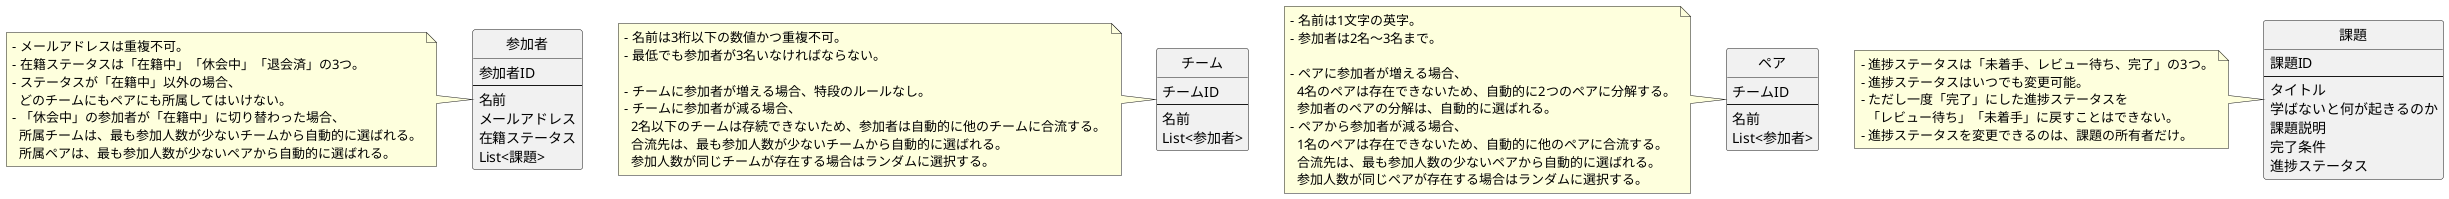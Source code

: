 @startuml domain-model

' hide the spot
hide circle

entity 参加者 {
  参加者ID
  --
  名前
  メールアドレス
  在籍ステータス
  List<課題>
}
note left
- メールアドレスは重複不可。
- 在籍ステータスは「在籍中」「休会中」「退会済」の3つ。
- ステータスが「在籍中」以外の場合、
  どのチームにもペアにも所属してはいけない。
- 「休会中」の参加者が「在籍中」に切り替わった場合、
  所属チームは、最も参加人数が少ないチームから自動的に選ばれる。
  所属ペアは、最も参加人数が少ないペアから自動的に選ばれる。
end note

entity チーム {
  チームID
  --
  名前
  List<参加者>
}
note left
- 名前は3桁以下の数値かつ重複不可。
- 最低でも参加者が3名いなければならない。

- チームに参加者が増える場合、特段のルールなし。
- チームに参加者が減る場合、
  2名以下のチームは存続できないため、参加者は自動的に他のチームに合流する。
  合流先は、最も参加人数が少ないチームから自動的に選ばれる。
  参加人数が同じチームが存在する場合はランダムに選択する。
end note


entity ペア {
  チームID
  --
  名前
  List<参加者>
}
note left
- 名前は1文字の英字。
- 参加者は2名〜3名まで。

- ペアに参加者が増える場合、
  4名のペアは存在できないため、自動的に2つのペアに分解する。
  参加者のペアの分解は、自動的に選ばれる。
- ペアから参加者が減る場合、
  1名のペアは存在できないため、自動的に他のペアに合流する。
  合流先は、最も参加人数の少ないペアから自動的に選ばれる。
  参加人数が同じペアが存在する場合はランダムに選択する。
end note

entity 課題 {
  課題ID
  --
  タイトル
  学ばないと何が起きるのか
  課題説明
  完了条件
  進捗ステータス
}
note left
- 進捗ステータスは「未着手、レビュー待ち、完了」の3つ。
- 進捗ステータスはいつでも変更可能。
- ただし一度「完了」にした進捗ステータスを
  「レビュー待ち」「未着手」に戻すことはできない。
- 進捗ステータスを変更できるのは、課題の所有者だけ。
end note

@enduml
